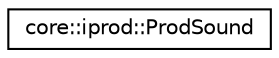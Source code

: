 digraph "Graphical Class Hierarchy"
{
  edge [fontname="Helvetica",fontsize="10",labelfontname="Helvetica",labelfontsize="10"];
  node [fontname="Helvetica",fontsize="10",shape=record];
  rankdir="LR";
  Node1 [label="core::iprod::ProdSound",height=0.2,width=0.4,color="black", fillcolor="white", style="filled",URL="$classcore_1_1iprod_1_1_prod_sound.html"];
}
